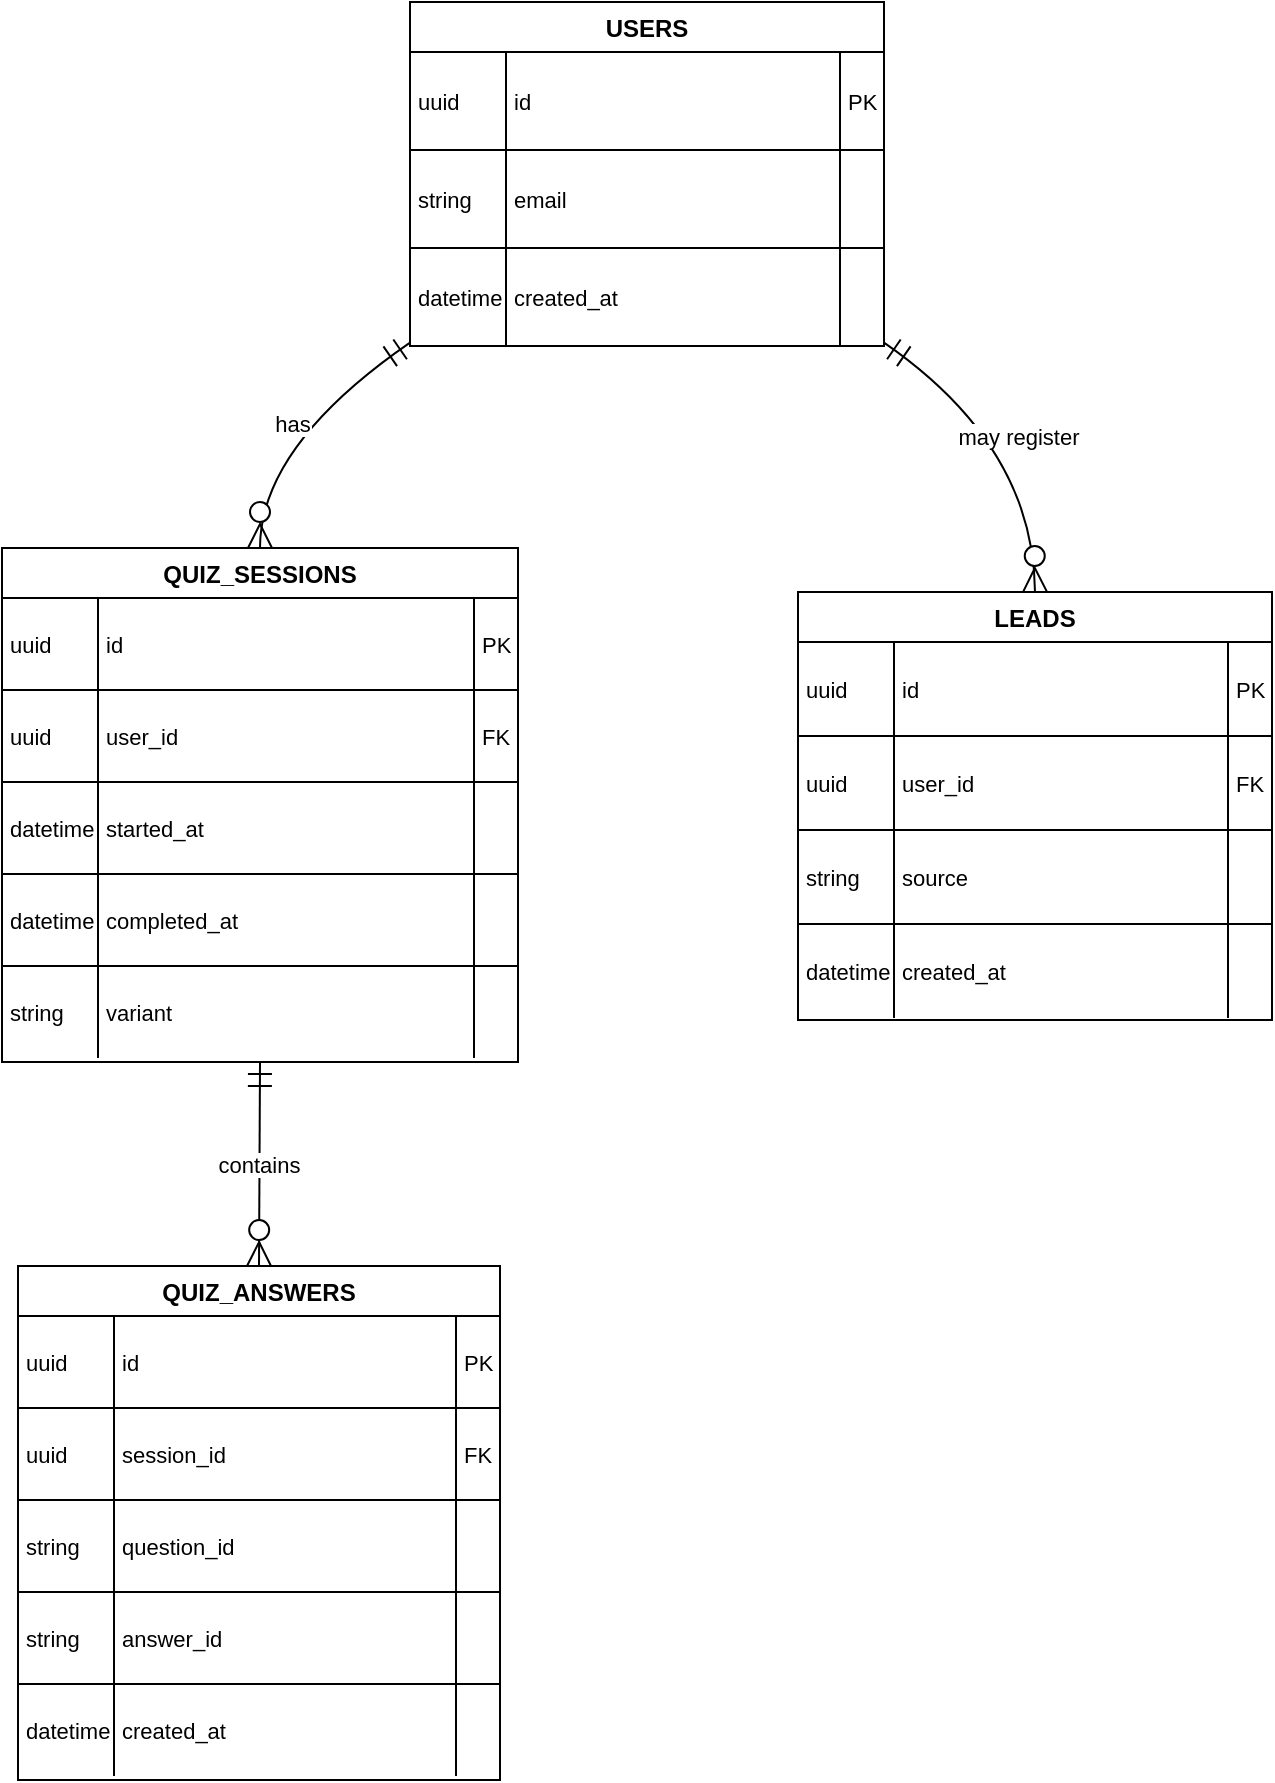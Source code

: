 <mxfile version="28.1.1">
  <diagram name="Page-1" id="tatGor_TDmOpCSjWYa6Y">
    <mxGraphModel dx="1034" dy="666" grid="1" gridSize="10" guides="1" tooltips="1" connect="1" arrows="1" fold="1" page="1" pageScale="1" pageWidth="850" pageHeight="1100" math="0" shadow="0">
      <root>
        <mxCell id="0" />
        <mxCell id="1" parent="0" />
        <mxCell id="maJjd6y7SNSq4FLqFDlG-1" value="USERS" style="shape=table;startSize=25;container=1;collapsible=0;childLayout=tableLayout;fixedRows=1;rowLines=1;fontStyle=1;align=center;resizeLast=1;" vertex="1" parent="1">
          <mxGeometry x="314" y="30" width="237" height="172" as="geometry" />
        </mxCell>
        <mxCell id="maJjd6y7SNSq4FLqFDlG-2" style="shape=tableRow;horizontal=0;startSize=0;swimlaneHead=0;swimlaneBody=0;fillColor=none;collapsible=0;dropTarget=0;points=[[0,0.5],[1,0.5]];portConstraint=eastwest;top=0;left=0;right=0;bottom=0;" vertex="1" parent="maJjd6y7SNSq4FLqFDlG-1">
          <mxGeometry y="25" width="237" height="49" as="geometry" />
        </mxCell>
        <mxCell id="maJjd6y7SNSq4FLqFDlG-3" value="uuid" style="shape=partialRectangle;connectable=0;fillColor=none;top=0;left=0;bottom=0;right=0;align=left;spacingLeft=2;overflow=hidden;fontSize=11;" vertex="1" parent="maJjd6y7SNSq4FLqFDlG-2">
          <mxGeometry width="48" height="49" as="geometry">
            <mxRectangle width="48" height="49" as="alternateBounds" />
          </mxGeometry>
        </mxCell>
        <mxCell id="maJjd6y7SNSq4FLqFDlG-4" value="id" style="shape=partialRectangle;connectable=0;fillColor=none;top=0;left=0;bottom=0;right=0;align=left;spacingLeft=2;overflow=hidden;fontSize=11;" vertex="1" parent="maJjd6y7SNSq4FLqFDlG-2">
          <mxGeometry x="48" width="167" height="49" as="geometry">
            <mxRectangle width="167" height="49" as="alternateBounds" />
          </mxGeometry>
        </mxCell>
        <mxCell id="maJjd6y7SNSq4FLqFDlG-5" value="PK" style="shape=partialRectangle;connectable=0;fillColor=none;top=0;left=0;bottom=0;right=0;align=left;spacingLeft=2;overflow=hidden;fontSize=11;" vertex="1" parent="maJjd6y7SNSq4FLqFDlG-2">
          <mxGeometry x="215" width="22" height="49" as="geometry">
            <mxRectangle width="22" height="49" as="alternateBounds" />
          </mxGeometry>
        </mxCell>
        <mxCell id="maJjd6y7SNSq4FLqFDlG-6" style="shape=tableRow;horizontal=0;startSize=0;swimlaneHead=0;swimlaneBody=0;fillColor=none;collapsible=0;dropTarget=0;points=[[0,0.5],[1,0.5]];portConstraint=eastwest;top=0;left=0;right=0;bottom=0;" vertex="1" parent="maJjd6y7SNSq4FLqFDlG-1">
          <mxGeometry y="74" width="237" height="49" as="geometry" />
        </mxCell>
        <mxCell id="maJjd6y7SNSq4FLqFDlG-7" value="string" style="shape=partialRectangle;connectable=0;fillColor=none;top=0;left=0;bottom=0;right=0;align=left;spacingLeft=2;overflow=hidden;fontSize=11;" vertex="1" parent="maJjd6y7SNSq4FLqFDlG-6">
          <mxGeometry width="48" height="49" as="geometry">
            <mxRectangle width="48" height="49" as="alternateBounds" />
          </mxGeometry>
        </mxCell>
        <mxCell id="maJjd6y7SNSq4FLqFDlG-8" value="email" style="shape=partialRectangle;connectable=0;fillColor=none;top=0;left=0;bottom=0;right=0;align=left;spacingLeft=2;overflow=hidden;fontSize=11;" vertex="1" parent="maJjd6y7SNSq4FLqFDlG-6">
          <mxGeometry x="48" width="167" height="49" as="geometry">
            <mxRectangle width="167" height="49" as="alternateBounds" />
          </mxGeometry>
        </mxCell>
        <mxCell id="maJjd6y7SNSq4FLqFDlG-9" value="" style="shape=partialRectangle;connectable=0;fillColor=none;top=0;left=0;bottom=0;right=0;align=left;spacingLeft=2;overflow=hidden;fontSize=11;" vertex="1" parent="maJjd6y7SNSq4FLqFDlG-6">
          <mxGeometry x="215" width="22" height="49" as="geometry">
            <mxRectangle width="22" height="49" as="alternateBounds" />
          </mxGeometry>
        </mxCell>
        <mxCell id="maJjd6y7SNSq4FLqFDlG-10" style="shape=tableRow;horizontal=0;startSize=0;swimlaneHead=0;swimlaneBody=0;fillColor=none;collapsible=0;dropTarget=0;points=[[0,0.5],[1,0.5]];portConstraint=eastwest;top=0;left=0;right=0;bottom=0;" vertex="1" parent="maJjd6y7SNSq4FLqFDlG-1">
          <mxGeometry y="123" width="237" height="49" as="geometry" />
        </mxCell>
        <mxCell id="maJjd6y7SNSq4FLqFDlG-11" value="datetime" style="shape=partialRectangle;connectable=0;fillColor=none;top=0;left=0;bottom=0;right=0;align=left;spacingLeft=2;overflow=hidden;fontSize=11;" vertex="1" parent="maJjd6y7SNSq4FLqFDlG-10">
          <mxGeometry width="48" height="49" as="geometry">
            <mxRectangle width="48" height="49" as="alternateBounds" />
          </mxGeometry>
        </mxCell>
        <mxCell id="maJjd6y7SNSq4FLqFDlG-12" value="created_at" style="shape=partialRectangle;connectable=0;fillColor=none;top=0;left=0;bottom=0;right=0;align=left;spacingLeft=2;overflow=hidden;fontSize=11;" vertex="1" parent="maJjd6y7SNSq4FLqFDlG-10">
          <mxGeometry x="48" width="167" height="49" as="geometry">
            <mxRectangle width="167" height="49" as="alternateBounds" />
          </mxGeometry>
        </mxCell>
        <mxCell id="maJjd6y7SNSq4FLqFDlG-13" value="" style="shape=partialRectangle;connectable=0;fillColor=none;top=0;left=0;bottom=0;right=0;align=left;spacingLeft=2;overflow=hidden;fontSize=11;" vertex="1" parent="maJjd6y7SNSq4FLqFDlG-10">
          <mxGeometry x="215" width="22" height="49" as="geometry">
            <mxRectangle width="22" height="49" as="alternateBounds" />
          </mxGeometry>
        </mxCell>
        <mxCell id="maJjd6y7SNSq4FLqFDlG-14" value="QUIZ_SESSIONS" style="shape=table;startSize=25;container=1;collapsible=0;childLayout=tableLayout;fixedRows=1;rowLines=1;fontStyle=1;align=center;resizeLast=1;" vertex="1" parent="1">
          <mxGeometry x="110" y="303" width="258" height="257" as="geometry" />
        </mxCell>
        <mxCell id="maJjd6y7SNSq4FLqFDlG-15" style="shape=tableRow;horizontal=0;startSize=0;swimlaneHead=0;swimlaneBody=0;fillColor=none;collapsible=0;dropTarget=0;points=[[0,0.5],[1,0.5]];portConstraint=eastwest;top=0;left=0;right=0;bottom=0;" vertex="1" parent="maJjd6y7SNSq4FLqFDlG-14">
          <mxGeometry y="25" width="258" height="46" as="geometry" />
        </mxCell>
        <mxCell id="maJjd6y7SNSq4FLqFDlG-16" value="uuid" style="shape=partialRectangle;connectable=0;fillColor=none;top=0;left=0;bottom=0;right=0;align=left;spacingLeft=2;overflow=hidden;fontSize=11;" vertex="1" parent="maJjd6y7SNSq4FLqFDlG-15">
          <mxGeometry width="48" height="46" as="geometry">
            <mxRectangle width="48" height="46" as="alternateBounds" />
          </mxGeometry>
        </mxCell>
        <mxCell id="maJjd6y7SNSq4FLqFDlG-17" value="id" style="shape=partialRectangle;connectable=0;fillColor=none;top=0;left=0;bottom=0;right=0;align=left;spacingLeft=2;overflow=hidden;fontSize=11;" vertex="1" parent="maJjd6y7SNSq4FLqFDlG-15">
          <mxGeometry x="48" width="188" height="46" as="geometry">
            <mxRectangle width="188" height="46" as="alternateBounds" />
          </mxGeometry>
        </mxCell>
        <mxCell id="maJjd6y7SNSq4FLqFDlG-18" value="PK" style="shape=partialRectangle;connectable=0;fillColor=none;top=0;left=0;bottom=0;right=0;align=left;spacingLeft=2;overflow=hidden;fontSize=11;" vertex="1" parent="maJjd6y7SNSq4FLqFDlG-15">
          <mxGeometry x="236" width="22" height="46" as="geometry">
            <mxRectangle width="22" height="46" as="alternateBounds" />
          </mxGeometry>
        </mxCell>
        <mxCell id="maJjd6y7SNSq4FLqFDlG-19" style="shape=tableRow;horizontal=0;startSize=0;swimlaneHead=0;swimlaneBody=0;fillColor=none;collapsible=0;dropTarget=0;points=[[0,0.5],[1,0.5]];portConstraint=eastwest;top=0;left=0;right=0;bottom=0;" vertex="1" parent="maJjd6y7SNSq4FLqFDlG-14">
          <mxGeometry y="71" width="258" height="46" as="geometry" />
        </mxCell>
        <mxCell id="maJjd6y7SNSq4FLqFDlG-20" value="uuid" style="shape=partialRectangle;connectable=0;fillColor=none;top=0;left=0;bottom=0;right=0;align=left;spacingLeft=2;overflow=hidden;fontSize=11;" vertex="1" parent="maJjd6y7SNSq4FLqFDlG-19">
          <mxGeometry width="48" height="46" as="geometry">
            <mxRectangle width="48" height="46" as="alternateBounds" />
          </mxGeometry>
        </mxCell>
        <mxCell id="maJjd6y7SNSq4FLqFDlG-21" value="user_id" style="shape=partialRectangle;connectable=0;fillColor=none;top=0;left=0;bottom=0;right=0;align=left;spacingLeft=2;overflow=hidden;fontSize=11;" vertex="1" parent="maJjd6y7SNSq4FLqFDlG-19">
          <mxGeometry x="48" width="188" height="46" as="geometry">
            <mxRectangle width="188" height="46" as="alternateBounds" />
          </mxGeometry>
        </mxCell>
        <mxCell id="maJjd6y7SNSq4FLqFDlG-22" value="FK" style="shape=partialRectangle;connectable=0;fillColor=none;top=0;left=0;bottom=0;right=0;align=left;spacingLeft=2;overflow=hidden;fontSize=11;" vertex="1" parent="maJjd6y7SNSq4FLqFDlG-19">
          <mxGeometry x="236" width="22" height="46" as="geometry">
            <mxRectangle width="22" height="46" as="alternateBounds" />
          </mxGeometry>
        </mxCell>
        <mxCell id="maJjd6y7SNSq4FLqFDlG-23" style="shape=tableRow;horizontal=0;startSize=0;swimlaneHead=0;swimlaneBody=0;fillColor=none;collapsible=0;dropTarget=0;points=[[0,0.5],[1,0.5]];portConstraint=eastwest;top=0;left=0;right=0;bottom=0;" vertex="1" parent="maJjd6y7SNSq4FLqFDlG-14">
          <mxGeometry y="117" width="258" height="46" as="geometry" />
        </mxCell>
        <mxCell id="maJjd6y7SNSq4FLqFDlG-24" value="datetime" style="shape=partialRectangle;connectable=0;fillColor=none;top=0;left=0;bottom=0;right=0;align=left;spacingLeft=2;overflow=hidden;fontSize=11;" vertex="1" parent="maJjd6y7SNSq4FLqFDlG-23">
          <mxGeometry width="48" height="46" as="geometry">
            <mxRectangle width="48" height="46" as="alternateBounds" />
          </mxGeometry>
        </mxCell>
        <mxCell id="maJjd6y7SNSq4FLqFDlG-25" value="started_at" style="shape=partialRectangle;connectable=0;fillColor=none;top=0;left=0;bottom=0;right=0;align=left;spacingLeft=2;overflow=hidden;fontSize=11;" vertex="1" parent="maJjd6y7SNSq4FLqFDlG-23">
          <mxGeometry x="48" width="188" height="46" as="geometry">
            <mxRectangle width="188" height="46" as="alternateBounds" />
          </mxGeometry>
        </mxCell>
        <mxCell id="maJjd6y7SNSq4FLqFDlG-26" value="" style="shape=partialRectangle;connectable=0;fillColor=none;top=0;left=0;bottom=0;right=0;align=left;spacingLeft=2;overflow=hidden;fontSize=11;" vertex="1" parent="maJjd6y7SNSq4FLqFDlG-23">
          <mxGeometry x="236" width="22" height="46" as="geometry">
            <mxRectangle width="22" height="46" as="alternateBounds" />
          </mxGeometry>
        </mxCell>
        <mxCell id="maJjd6y7SNSq4FLqFDlG-27" style="shape=tableRow;horizontal=0;startSize=0;swimlaneHead=0;swimlaneBody=0;fillColor=none;collapsible=0;dropTarget=0;points=[[0,0.5],[1,0.5]];portConstraint=eastwest;top=0;left=0;right=0;bottom=0;" vertex="1" parent="maJjd6y7SNSq4FLqFDlG-14">
          <mxGeometry y="163" width="258" height="46" as="geometry" />
        </mxCell>
        <mxCell id="maJjd6y7SNSq4FLqFDlG-28" value="datetime" style="shape=partialRectangle;connectable=0;fillColor=none;top=0;left=0;bottom=0;right=0;align=left;spacingLeft=2;overflow=hidden;fontSize=11;" vertex="1" parent="maJjd6y7SNSq4FLqFDlG-27">
          <mxGeometry width="48" height="46" as="geometry">
            <mxRectangle width="48" height="46" as="alternateBounds" />
          </mxGeometry>
        </mxCell>
        <mxCell id="maJjd6y7SNSq4FLqFDlG-29" value="completed_at" style="shape=partialRectangle;connectable=0;fillColor=none;top=0;left=0;bottom=0;right=0;align=left;spacingLeft=2;overflow=hidden;fontSize=11;" vertex="1" parent="maJjd6y7SNSq4FLqFDlG-27">
          <mxGeometry x="48" width="188" height="46" as="geometry">
            <mxRectangle width="188" height="46" as="alternateBounds" />
          </mxGeometry>
        </mxCell>
        <mxCell id="maJjd6y7SNSq4FLqFDlG-30" value="" style="shape=partialRectangle;connectable=0;fillColor=none;top=0;left=0;bottom=0;right=0;align=left;spacingLeft=2;overflow=hidden;fontSize=11;" vertex="1" parent="maJjd6y7SNSq4FLqFDlG-27">
          <mxGeometry x="236" width="22" height="46" as="geometry">
            <mxRectangle width="22" height="46" as="alternateBounds" />
          </mxGeometry>
        </mxCell>
        <mxCell id="maJjd6y7SNSq4FLqFDlG-31" style="shape=tableRow;horizontal=0;startSize=0;swimlaneHead=0;swimlaneBody=0;fillColor=none;collapsible=0;dropTarget=0;points=[[0,0.5],[1,0.5]];portConstraint=eastwest;top=0;left=0;right=0;bottom=0;" vertex="1" parent="maJjd6y7SNSq4FLqFDlG-14">
          <mxGeometry y="209" width="258" height="46" as="geometry" />
        </mxCell>
        <mxCell id="maJjd6y7SNSq4FLqFDlG-32" value="string" style="shape=partialRectangle;connectable=0;fillColor=none;top=0;left=0;bottom=0;right=0;align=left;spacingLeft=2;overflow=hidden;fontSize=11;" vertex="1" parent="maJjd6y7SNSq4FLqFDlG-31">
          <mxGeometry width="48" height="46" as="geometry">
            <mxRectangle width="48" height="46" as="alternateBounds" />
          </mxGeometry>
        </mxCell>
        <mxCell id="maJjd6y7SNSq4FLqFDlG-33" value="variant" style="shape=partialRectangle;connectable=0;fillColor=none;top=0;left=0;bottom=0;right=0;align=left;spacingLeft=2;overflow=hidden;fontSize=11;" vertex="1" parent="maJjd6y7SNSq4FLqFDlG-31">
          <mxGeometry x="48" width="188" height="46" as="geometry">
            <mxRectangle width="188" height="46" as="alternateBounds" />
          </mxGeometry>
        </mxCell>
        <mxCell id="maJjd6y7SNSq4FLqFDlG-34" value="" style="shape=partialRectangle;connectable=0;fillColor=none;top=0;left=0;bottom=0;right=0;align=left;spacingLeft=2;overflow=hidden;fontSize=11;" vertex="1" parent="maJjd6y7SNSq4FLqFDlG-31">
          <mxGeometry x="236" width="22" height="46" as="geometry">
            <mxRectangle width="22" height="46" as="alternateBounds" />
          </mxGeometry>
        </mxCell>
        <mxCell id="maJjd6y7SNSq4FLqFDlG-35" value="QUIZ_ANSWERS" style="shape=table;startSize=25;container=1;collapsible=0;childLayout=tableLayout;fixedRows=1;rowLines=1;fontStyle=1;align=center;resizeLast=1;" vertex="1" parent="1">
          <mxGeometry x="118" y="662" width="241" height="257" as="geometry" />
        </mxCell>
        <mxCell id="maJjd6y7SNSq4FLqFDlG-36" style="shape=tableRow;horizontal=0;startSize=0;swimlaneHead=0;swimlaneBody=0;fillColor=none;collapsible=0;dropTarget=0;points=[[0,0.5],[1,0.5]];portConstraint=eastwest;top=0;left=0;right=0;bottom=0;" vertex="1" parent="maJjd6y7SNSq4FLqFDlG-35">
          <mxGeometry y="25" width="241" height="46" as="geometry" />
        </mxCell>
        <mxCell id="maJjd6y7SNSq4FLqFDlG-37" value="uuid" style="shape=partialRectangle;connectable=0;fillColor=none;top=0;left=0;bottom=0;right=0;align=left;spacingLeft=2;overflow=hidden;fontSize=11;" vertex="1" parent="maJjd6y7SNSq4FLqFDlG-36">
          <mxGeometry width="48" height="46" as="geometry">
            <mxRectangle width="48" height="46" as="alternateBounds" />
          </mxGeometry>
        </mxCell>
        <mxCell id="maJjd6y7SNSq4FLqFDlG-38" value="id" style="shape=partialRectangle;connectable=0;fillColor=none;top=0;left=0;bottom=0;right=0;align=left;spacingLeft=2;overflow=hidden;fontSize=11;" vertex="1" parent="maJjd6y7SNSq4FLqFDlG-36">
          <mxGeometry x="48" width="171" height="46" as="geometry">
            <mxRectangle width="171" height="46" as="alternateBounds" />
          </mxGeometry>
        </mxCell>
        <mxCell id="maJjd6y7SNSq4FLqFDlG-39" value="PK" style="shape=partialRectangle;connectable=0;fillColor=none;top=0;left=0;bottom=0;right=0;align=left;spacingLeft=2;overflow=hidden;fontSize=11;" vertex="1" parent="maJjd6y7SNSq4FLqFDlG-36">
          <mxGeometry x="219" width="22" height="46" as="geometry">
            <mxRectangle width="22" height="46" as="alternateBounds" />
          </mxGeometry>
        </mxCell>
        <mxCell id="maJjd6y7SNSq4FLqFDlG-40" style="shape=tableRow;horizontal=0;startSize=0;swimlaneHead=0;swimlaneBody=0;fillColor=none;collapsible=0;dropTarget=0;points=[[0,0.5],[1,0.5]];portConstraint=eastwest;top=0;left=0;right=0;bottom=0;" vertex="1" parent="maJjd6y7SNSq4FLqFDlG-35">
          <mxGeometry y="71" width="241" height="46" as="geometry" />
        </mxCell>
        <mxCell id="maJjd6y7SNSq4FLqFDlG-41" value="uuid" style="shape=partialRectangle;connectable=0;fillColor=none;top=0;left=0;bottom=0;right=0;align=left;spacingLeft=2;overflow=hidden;fontSize=11;" vertex="1" parent="maJjd6y7SNSq4FLqFDlG-40">
          <mxGeometry width="48" height="46" as="geometry">
            <mxRectangle width="48" height="46" as="alternateBounds" />
          </mxGeometry>
        </mxCell>
        <mxCell id="maJjd6y7SNSq4FLqFDlG-42" value="session_id" style="shape=partialRectangle;connectable=0;fillColor=none;top=0;left=0;bottom=0;right=0;align=left;spacingLeft=2;overflow=hidden;fontSize=11;" vertex="1" parent="maJjd6y7SNSq4FLqFDlG-40">
          <mxGeometry x="48" width="171" height="46" as="geometry">
            <mxRectangle width="171" height="46" as="alternateBounds" />
          </mxGeometry>
        </mxCell>
        <mxCell id="maJjd6y7SNSq4FLqFDlG-43" value="FK" style="shape=partialRectangle;connectable=0;fillColor=none;top=0;left=0;bottom=0;right=0;align=left;spacingLeft=2;overflow=hidden;fontSize=11;" vertex="1" parent="maJjd6y7SNSq4FLqFDlG-40">
          <mxGeometry x="219" width="22" height="46" as="geometry">
            <mxRectangle width="22" height="46" as="alternateBounds" />
          </mxGeometry>
        </mxCell>
        <mxCell id="maJjd6y7SNSq4FLqFDlG-44" style="shape=tableRow;horizontal=0;startSize=0;swimlaneHead=0;swimlaneBody=0;fillColor=none;collapsible=0;dropTarget=0;points=[[0,0.5],[1,0.5]];portConstraint=eastwest;top=0;left=0;right=0;bottom=0;" vertex="1" parent="maJjd6y7SNSq4FLqFDlG-35">
          <mxGeometry y="117" width="241" height="46" as="geometry" />
        </mxCell>
        <mxCell id="maJjd6y7SNSq4FLqFDlG-45" value="string" style="shape=partialRectangle;connectable=0;fillColor=none;top=0;left=0;bottom=0;right=0;align=left;spacingLeft=2;overflow=hidden;fontSize=11;" vertex="1" parent="maJjd6y7SNSq4FLqFDlG-44">
          <mxGeometry width="48" height="46" as="geometry">
            <mxRectangle width="48" height="46" as="alternateBounds" />
          </mxGeometry>
        </mxCell>
        <mxCell id="maJjd6y7SNSq4FLqFDlG-46" value="question_id" style="shape=partialRectangle;connectable=0;fillColor=none;top=0;left=0;bottom=0;right=0;align=left;spacingLeft=2;overflow=hidden;fontSize=11;" vertex="1" parent="maJjd6y7SNSq4FLqFDlG-44">
          <mxGeometry x="48" width="171" height="46" as="geometry">
            <mxRectangle width="171" height="46" as="alternateBounds" />
          </mxGeometry>
        </mxCell>
        <mxCell id="maJjd6y7SNSq4FLqFDlG-47" value="" style="shape=partialRectangle;connectable=0;fillColor=none;top=0;left=0;bottom=0;right=0;align=left;spacingLeft=2;overflow=hidden;fontSize=11;" vertex="1" parent="maJjd6y7SNSq4FLqFDlG-44">
          <mxGeometry x="219" width="22" height="46" as="geometry">
            <mxRectangle width="22" height="46" as="alternateBounds" />
          </mxGeometry>
        </mxCell>
        <mxCell id="maJjd6y7SNSq4FLqFDlG-48" style="shape=tableRow;horizontal=0;startSize=0;swimlaneHead=0;swimlaneBody=0;fillColor=none;collapsible=0;dropTarget=0;points=[[0,0.5],[1,0.5]];portConstraint=eastwest;top=0;left=0;right=0;bottom=0;" vertex="1" parent="maJjd6y7SNSq4FLqFDlG-35">
          <mxGeometry y="163" width="241" height="46" as="geometry" />
        </mxCell>
        <mxCell id="maJjd6y7SNSq4FLqFDlG-49" value="string" style="shape=partialRectangle;connectable=0;fillColor=none;top=0;left=0;bottom=0;right=0;align=left;spacingLeft=2;overflow=hidden;fontSize=11;" vertex="1" parent="maJjd6y7SNSq4FLqFDlG-48">
          <mxGeometry width="48" height="46" as="geometry">
            <mxRectangle width="48" height="46" as="alternateBounds" />
          </mxGeometry>
        </mxCell>
        <mxCell id="maJjd6y7SNSq4FLqFDlG-50" value="answer_id" style="shape=partialRectangle;connectable=0;fillColor=none;top=0;left=0;bottom=0;right=0;align=left;spacingLeft=2;overflow=hidden;fontSize=11;" vertex="1" parent="maJjd6y7SNSq4FLqFDlG-48">
          <mxGeometry x="48" width="171" height="46" as="geometry">
            <mxRectangle width="171" height="46" as="alternateBounds" />
          </mxGeometry>
        </mxCell>
        <mxCell id="maJjd6y7SNSq4FLqFDlG-51" value="" style="shape=partialRectangle;connectable=0;fillColor=none;top=0;left=0;bottom=0;right=0;align=left;spacingLeft=2;overflow=hidden;fontSize=11;" vertex="1" parent="maJjd6y7SNSq4FLqFDlG-48">
          <mxGeometry x="219" width="22" height="46" as="geometry">
            <mxRectangle width="22" height="46" as="alternateBounds" />
          </mxGeometry>
        </mxCell>
        <mxCell id="maJjd6y7SNSq4FLqFDlG-52" style="shape=tableRow;horizontal=0;startSize=0;swimlaneHead=0;swimlaneBody=0;fillColor=none;collapsible=0;dropTarget=0;points=[[0,0.5],[1,0.5]];portConstraint=eastwest;top=0;left=0;right=0;bottom=0;" vertex="1" parent="maJjd6y7SNSq4FLqFDlG-35">
          <mxGeometry y="209" width="241" height="46" as="geometry" />
        </mxCell>
        <mxCell id="maJjd6y7SNSq4FLqFDlG-53" value="datetime" style="shape=partialRectangle;connectable=0;fillColor=none;top=0;left=0;bottom=0;right=0;align=left;spacingLeft=2;overflow=hidden;fontSize=11;" vertex="1" parent="maJjd6y7SNSq4FLqFDlG-52">
          <mxGeometry width="48" height="46" as="geometry">
            <mxRectangle width="48" height="46" as="alternateBounds" />
          </mxGeometry>
        </mxCell>
        <mxCell id="maJjd6y7SNSq4FLqFDlG-54" value="created_at" style="shape=partialRectangle;connectable=0;fillColor=none;top=0;left=0;bottom=0;right=0;align=left;spacingLeft=2;overflow=hidden;fontSize=11;" vertex="1" parent="maJjd6y7SNSq4FLqFDlG-52">
          <mxGeometry x="48" width="171" height="46" as="geometry">
            <mxRectangle width="171" height="46" as="alternateBounds" />
          </mxGeometry>
        </mxCell>
        <mxCell id="maJjd6y7SNSq4FLqFDlG-55" value="" style="shape=partialRectangle;connectable=0;fillColor=none;top=0;left=0;bottom=0;right=0;align=left;spacingLeft=2;overflow=hidden;fontSize=11;" vertex="1" parent="maJjd6y7SNSq4FLqFDlG-52">
          <mxGeometry x="219" width="22" height="46" as="geometry">
            <mxRectangle width="22" height="46" as="alternateBounds" />
          </mxGeometry>
        </mxCell>
        <mxCell id="maJjd6y7SNSq4FLqFDlG-56" value="LEADS" style="shape=table;startSize=25;container=1;collapsible=0;childLayout=tableLayout;fixedRows=1;rowLines=1;fontStyle=1;align=center;resizeLast=1;" vertex="1" parent="1">
          <mxGeometry x="508" y="325" width="237" height="214" as="geometry" />
        </mxCell>
        <mxCell id="maJjd6y7SNSq4FLqFDlG-57" style="shape=tableRow;horizontal=0;startSize=0;swimlaneHead=0;swimlaneBody=0;fillColor=none;collapsible=0;dropTarget=0;points=[[0,0.5],[1,0.5]];portConstraint=eastwest;top=0;left=0;right=0;bottom=0;" vertex="1" parent="maJjd6y7SNSq4FLqFDlG-56">
          <mxGeometry y="25" width="237" height="47" as="geometry" />
        </mxCell>
        <mxCell id="maJjd6y7SNSq4FLqFDlG-58" value="uuid" style="shape=partialRectangle;connectable=0;fillColor=none;top=0;left=0;bottom=0;right=0;align=left;spacingLeft=2;overflow=hidden;fontSize=11;" vertex="1" parent="maJjd6y7SNSq4FLqFDlG-57">
          <mxGeometry width="48" height="47" as="geometry">
            <mxRectangle width="48" height="47" as="alternateBounds" />
          </mxGeometry>
        </mxCell>
        <mxCell id="maJjd6y7SNSq4FLqFDlG-59" value="id" style="shape=partialRectangle;connectable=0;fillColor=none;top=0;left=0;bottom=0;right=0;align=left;spacingLeft=2;overflow=hidden;fontSize=11;" vertex="1" parent="maJjd6y7SNSq4FLqFDlG-57">
          <mxGeometry x="48" width="167" height="47" as="geometry">
            <mxRectangle width="167" height="47" as="alternateBounds" />
          </mxGeometry>
        </mxCell>
        <mxCell id="maJjd6y7SNSq4FLqFDlG-60" value="PK" style="shape=partialRectangle;connectable=0;fillColor=none;top=0;left=0;bottom=0;right=0;align=left;spacingLeft=2;overflow=hidden;fontSize=11;" vertex="1" parent="maJjd6y7SNSq4FLqFDlG-57">
          <mxGeometry x="215" width="22" height="47" as="geometry">
            <mxRectangle width="22" height="47" as="alternateBounds" />
          </mxGeometry>
        </mxCell>
        <mxCell id="maJjd6y7SNSq4FLqFDlG-61" style="shape=tableRow;horizontal=0;startSize=0;swimlaneHead=0;swimlaneBody=0;fillColor=none;collapsible=0;dropTarget=0;points=[[0,0.5],[1,0.5]];portConstraint=eastwest;top=0;left=0;right=0;bottom=0;" vertex="1" parent="maJjd6y7SNSq4FLqFDlG-56">
          <mxGeometry y="72" width="237" height="47" as="geometry" />
        </mxCell>
        <mxCell id="maJjd6y7SNSq4FLqFDlG-62" value="uuid" style="shape=partialRectangle;connectable=0;fillColor=none;top=0;left=0;bottom=0;right=0;align=left;spacingLeft=2;overflow=hidden;fontSize=11;" vertex="1" parent="maJjd6y7SNSq4FLqFDlG-61">
          <mxGeometry width="48" height="47" as="geometry">
            <mxRectangle width="48" height="47" as="alternateBounds" />
          </mxGeometry>
        </mxCell>
        <mxCell id="maJjd6y7SNSq4FLqFDlG-63" value="user_id" style="shape=partialRectangle;connectable=0;fillColor=none;top=0;left=0;bottom=0;right=0;align=left;spacingLeft=2;overflow=hidden;fontSize=11;" vertex="1" parent="maJjd6y7SNSq4FLqFDlG-61">
          <mxGeometry x="48" width="167" height="47" as="geometry">
            <mxRectangle width="167" height="47" as="alternateBounds" />
          </mxGeometry>
        </mxCell>
        <mxCell id="maJjd6y7SNSq4FLqFDlG-64" value="FK" style="shape=partialRectangle;connectable=0;fillColor=none;top=0;left=0;bottom=0;right=0;align=left;spacingLeft=2;overflow=hidden;fontSize=11;" vertex="1" parent="maJjd6y7SNSq4FLqFDlG-61">
          <mxGeometry x="215" width="22" height="47" as="geometry">
            <mxRectangle width="22" height="47" as="alternateBounds" />
          </mxGeometry>
        </mxCell>
        <mxCell id="maJjd6y7SNSq4FLqFDlG-65" style="shape=tableRow;horizontal=0;startSize=0;swimlaneHead=0;swimlaneBody=0;fillColor=none;collapsible=0;dropTarget=0;points=[[0,0.5],[1,0.5]];portConstraint=eastwest;top=0;left=0;right=0;bottom=0;" vertex="1" parent="maJjd6y7SNSq4FLqFDlG-56">
          <mxGeometry y="119" width="237" height="47" as="geometry" />
        </mxCell>
        <mxCell id="maJjd6y7SNSq4FLqFDlG-66" value="string" style="shape=partialRectangle;connectable=0;fillColor=none;top=0;left=0;bottom=0;right=0;align=left;spacingLeft=2;overflow=hidden;fontSize=11;" vertex="1" parent="maJjd6y7SNSq4FLqFDlG-65">
          <mxGeometry width="48" height="47" as="geometry">
            <mxRectangle width="48" height="47" as="alternateBounds" />
          </mxGeometry>
        </mxCell>
        <mxCell id="maJjd6y7SNSq4FLqFDlG-67" value="source" style="shape=partialRectangle;connectable=0;fillColor=none;top=0;left=0;bottom=0;right=0;align=left;spacingLeft=2;overflow=hidden;fontSize=11;" vertex="1" parent="maJjd6y7SNSq4FLqFDlG-65">
          <mxGeometry x="48" width="167" height="47" as="geometry">
            <mxRectangle width="167" height="47" as="alternateBounds" />
          </mxGeometry>
        </mxCell>
        <mxCell id="maJjd6y7SNSq4FLqFDlG-68" value="" style="shape=partialRectangle;connectable=0;fillColor=none;top=0;left=0;bottom=0;right=0;align=left;spacingLeft=2;overflow=hidden;fontSize=11;" vertex="1" parent="maJjd6y7SNSq4FLqFDlG-65">
          <mxGeometry x="215" width="22" height="47" as="geometry">
            <mxRectangle width="22" height="47" as="alternateBounds" />
          </mxGeometry>
        </mxCell>
        <mxCell id="maJjd6y7SNSq4FLqFDlG-69" style="shape=tableRow;horizontal=0;startSize=0;swimlaneHead=0;swimlaneBody=0;fillColor=none;collapsible=0;dropTarget=0;points=[[0,0.5],[1,0.5]];portConstraint=eastwest;top=0;left=0;right=0;bottom=0;" vertex="1" parent="maJjd6y7SNSq4FLqFDlG-56">
          <mxGeometry y="166" width="237" height="47" as="geometry" />
        </mxCell>
        <mxCell id="maJjd6y7SNSq4FLqFDlG-70" value="datetime" style="shape=partialRectangle;connectable=0;fillColor=none;top=0;left=0;bottom=0;right=0;align=left;spacingLeft=2;overflow=hidden;fontSize=11;" vertex="1" parent="maJjd6y7SNSq4FLqFDlG-69">
          <mxGeometry width="48" height="47" as="geometry">
            <mxRectangle width="48" height="47" as="alternateBounds" />
          </mxGeometry>
        </mxCell>
        <mxCell id="maJjd6y7SNSq4FLqFDlG-71" value="created_at" style="shape=partialRectangle;connectable=0;fillColor=none;top=0;left=0;bottom=0;right=0;align=left;spacingLeft=2;overflow=hidden;fontSize=11;" vertex="1" parent="maJjd6y7SNSq4FLqFDlG-69">
          <mxGeometry x="48" width="167" height="47" as="geometry">
            <mxRectangle width="167" height="47" as="alternateBounds" />
          </mxGeometry>
        </mxCell>
        <mxCell id="maJjd6y7SNSq4FLqFDlG-72" value="" style="shape=partialRectangle;connectable=0;fillColor=none;top=0;left=0;bottom=0;right=0;align=left;spacingLeft=2;overflow=hidden;fontSize=11;" vertex="1" parent="maJjd6y7SNSq4FLqFDlG-69">
          <mxGeometry x="215" width="22" height="47" as="geometry">
            <mxRectangle width="22" height="47" as="alternateBounds" />
          </mxGeometry>
        </mxCell>
        <mxCell id="maJjd6y7SNSq4FLqFDlG-73" value="has" style="curved=1;startArrow=ERmandOne;startSize=10;;endArrow=ERzeroToMany;endSize=10;;exitX=0;exitY=0.99;entryX=0.5;entryY=0;rounded=0;" edge="1" parent="1" source="maJjd6y7SNSq4FLqFDlG-1" target="maJjd6y7SNSq4FLqFDlG-14">
          <mxGeometry relative="1" as="geometry">
            <Array as="points">
              <mxPoint x="239" y="252" />
            </Array>
          </mxGeometry>
        </mxCell>
        <mxCell id="maJjd6y7SNSq4FLqFDlG-74" value="contains" style="curved=1;startArrow=ERmandOne;startSize=10;;endArrow=ERzeroToMany;endSize=10;;exitX=0.5;exitY=1;entryX=0.5;entryY=0;rounded=0;" edge="1" parent="1" source="maJjd6y7SNSq4FLqFDlG-14" target="maJjd6y7SNSq4FLqFDlG-35">
          <mxGeometry relative="1" as="geometry">
            <Array as="points" />
          </mxGeometry>
        </mxCell>
        <mxCell id="maJjd6y7SNSq4FLqFDlG-75" value="may register" style="curved=1;startArrow=ERmandOne;startSize=10;;endArrow=ERzeroToMany;endSize=10;;exitX=1;exitY=0.99;entryX=0.5;entryY=0;rounded=0;" edge="1" parent="1" source="maJjd6y7SNSq4FLqFDlG-1" target="maJjd6y7SNSq4FLqFDlG-56">
          <mxGeometry relative="1" as="geometry">
            <Array as="points">
              <mxPoint x="626" y="252" />
            </Array>
          </mxGeometry>
        </mxCell>
      </root>
    </mxGraphModel>
  </diagram>
</mxfile>

